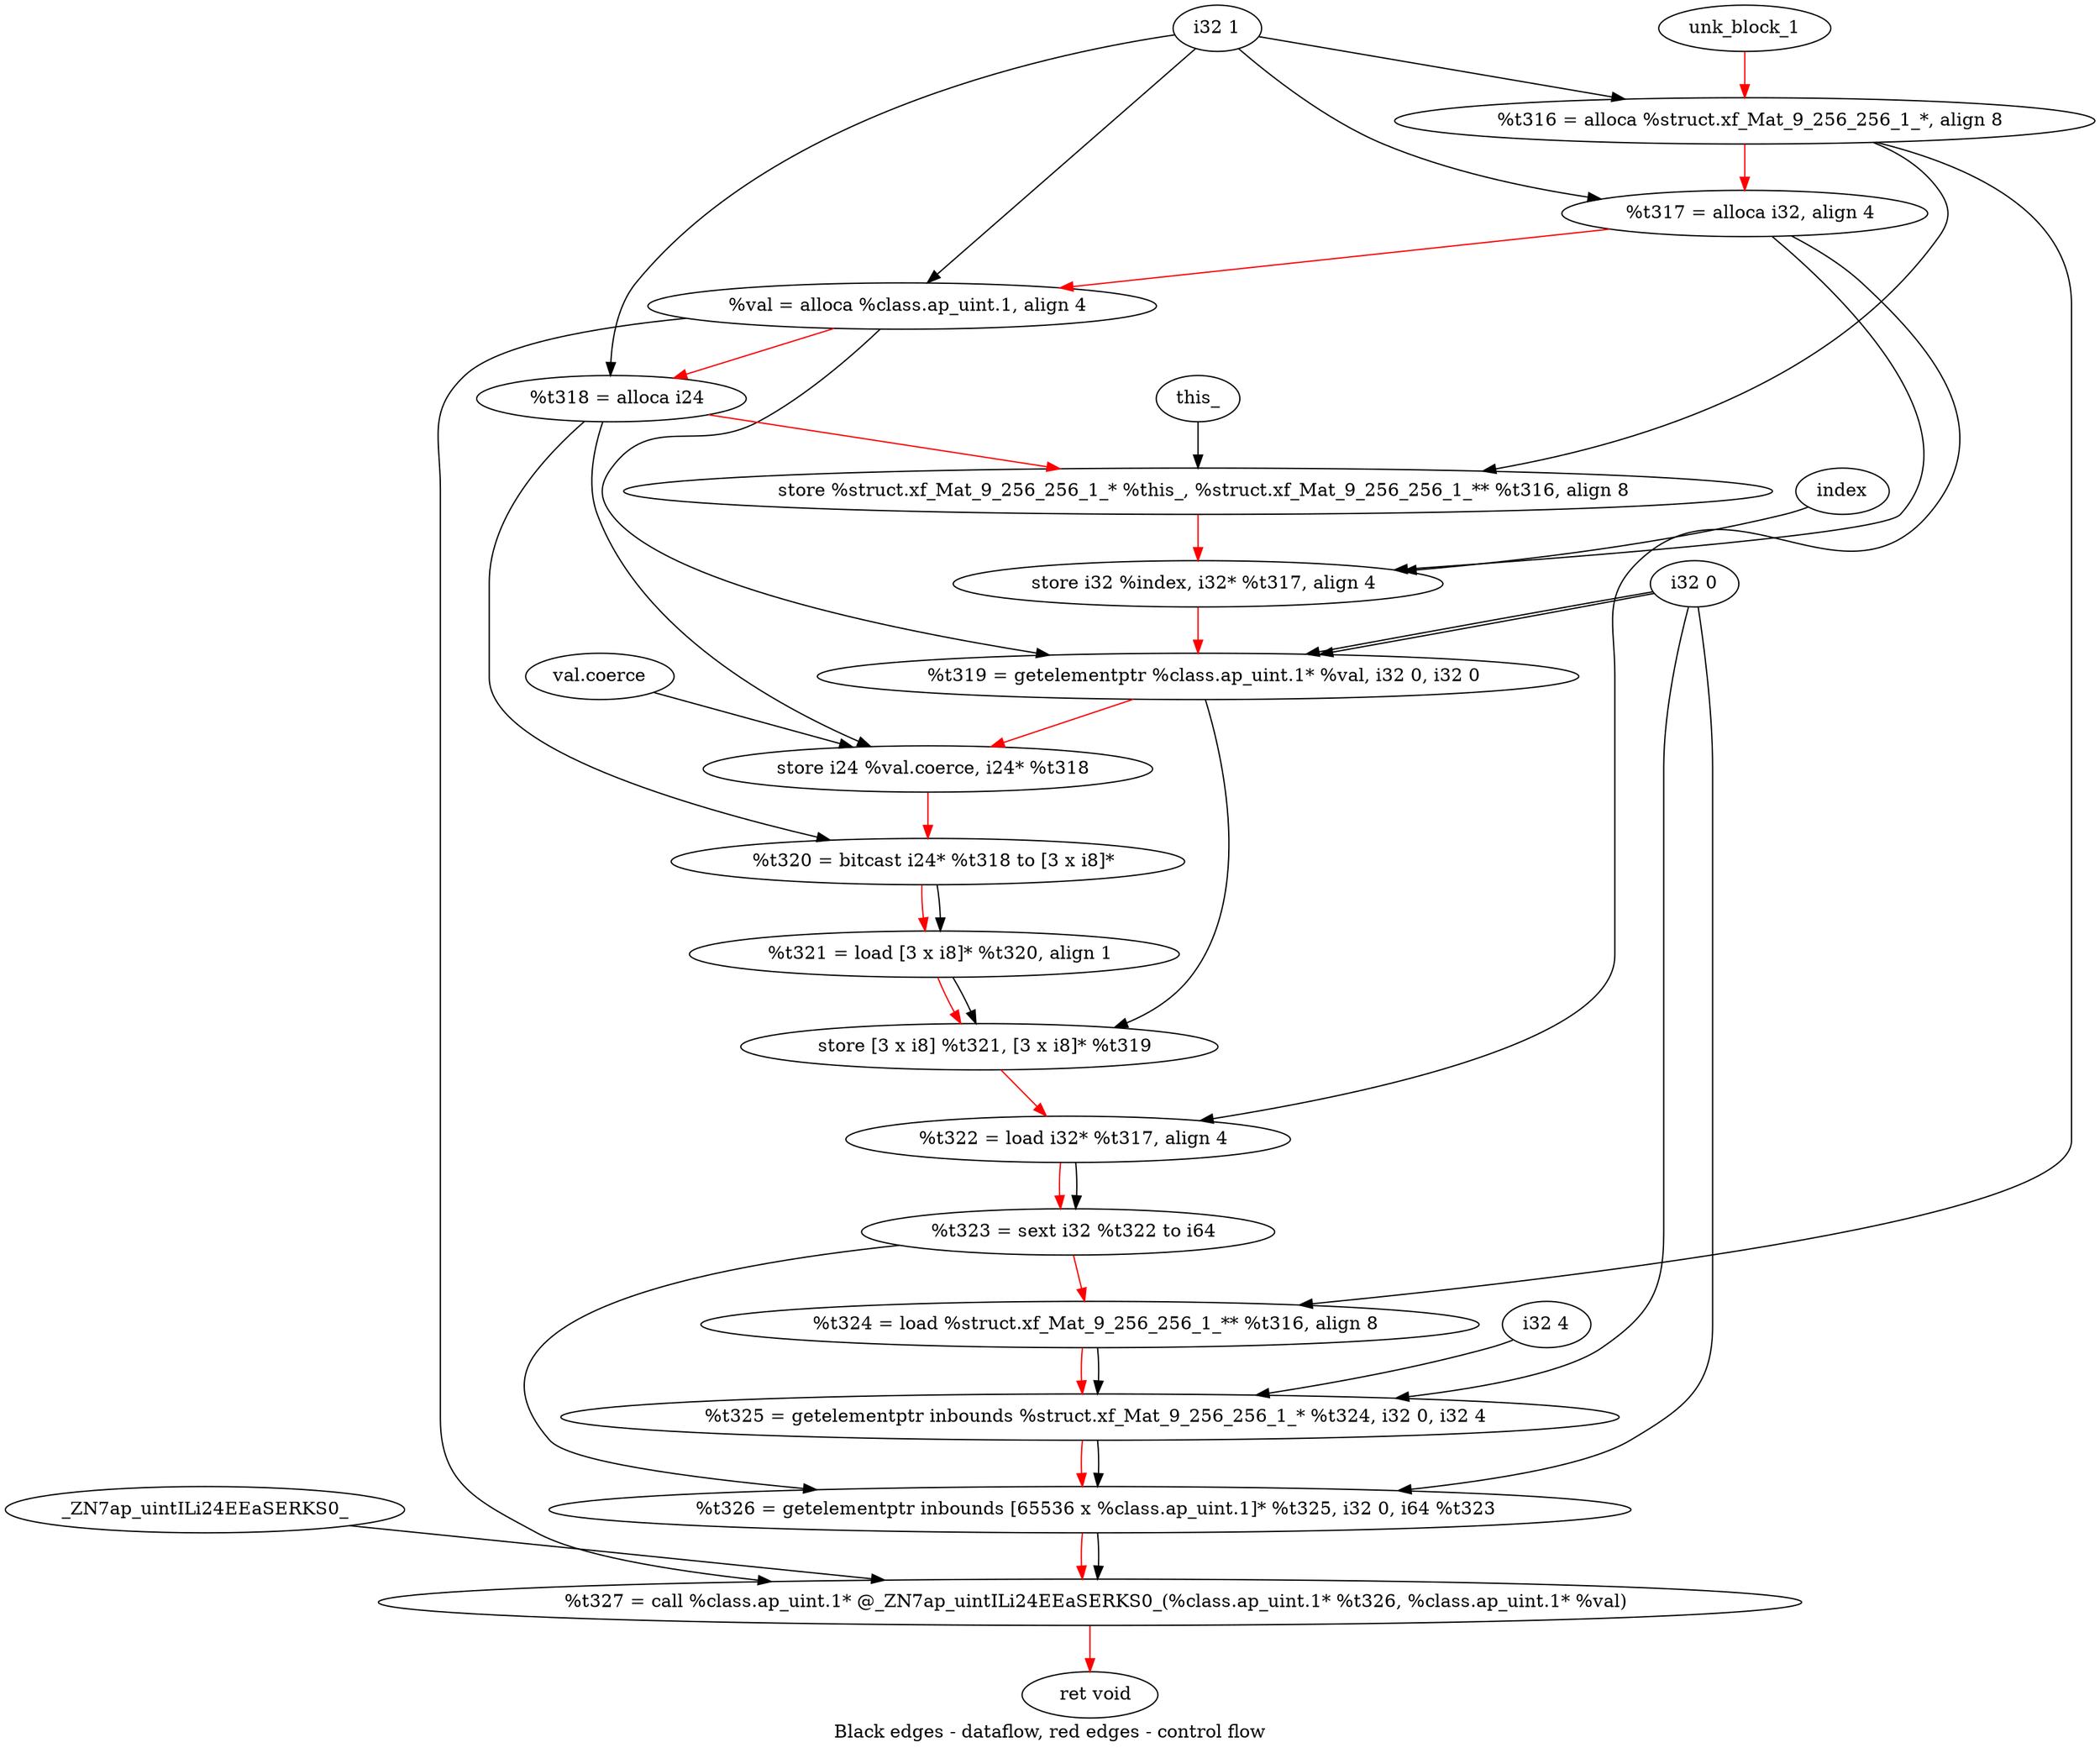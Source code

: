 digraph G {
compound=true
label="Black edges - dataflow, red edges - control flow"
"t316" [label="  %t316 = alloca %struct.xf_Mat_9_256_256_1_*, align 8"]
"t317" [label="  %t317 = alloca i32, align 4"]
"val" [label="  %val = alloca %class.ap_uint.1, align 4"]
"t318" [label="  %t318 = alloca i24"]
"_1" [label="  store %struct.xf_Mat_9_256_256_1_* %this_, %struct.xf_Mat_9_256_256_1_** %t316, align 8"]
"_2" [label="  store i32 %index, i32* %t317, align 4"]
"t319" [label="  %t319 = getelementptr %class.ap_uint.1* %val, i32 0, i32 0"]
"_3" [label="  store i24 %val.coerce, i24* %t318"]
"t320" [label="  %t320 = bitcast i24* %t318 to [3 x i8]*"]
"t321" [label="  %t321 = load [3 x i8]* %t320, align 1"]
"_4" [label="  store [3 x i8] %t321, [3 x i8]* %t319"]
"t322" [label="  %t322 = load i32* %t317, align 4"]
"t323" [label="  %t323 = sext i32 %t322 to i64"]
"t324" [label="  %t324 = load %struct.xf_Mat_9_256_256_1_** %t316, align 8"]
"t325" [label="  %t325 = getelementptr inbounds %struct.xf_Mat_9_256_256_1_* %t324, i32 0, i32 4"]
"t326" [label="  %t326 = getelementptr inbounds [65536 x %class.ap_uint.1]* %t325, i32 0, i64 %t323"]
"t327" [label="  %t327 = call %class.ap_uint.1* @_ZN7ap_uintILi24EEaSERKS0_(%class.ap_uint.1* %t326, %class.ap_uint.1* %val)"]
"_5" [label="  ret void"]
"unk_block_1" -> "t316"[color=red]
"i32 1" -> "t316"
"t316" -> "t317"[color=red weight=2]
"i32 1" -> "t317"
"t317" -> "val"[color=red weight=2]
"i32 1" -> "val"
"val" -> "t318"[color=red weight=2]
"i32 1" -> "t318"
"t318" -> "_1"[color=red weight=2]
"this_" -> "_1"
"t316" -> "_1"
"_1" -> "_2"[color=red weight=2]
"index" -> "_2"
"t317" -> "_2"
"_2" -> "t319"[color=red weight=2]
"val" -> "t319"
"i32 0" -> "t319"
"i32 0" -> "t319"
"t319" -> "_3"[color=red weight=2]
"val.coerce" -> "_3"
"t318" -> "_3"
"_3" -> "t320"[color=red weight=2]
"t318" -> "t320"
"t320" -> "t321"[color=red weight=2]
"t320" -> "t321"
"t321" -> "_4"[color=red weight=2]
"t321" -> "_4"
"t319" -> "_4"
"_4" -> "t322"[color=red weight=2]
"t317" -> "t322"
"t322" -> "t323"[color=red weight=2]
"t322" -> "t323"
"t323" -> "t324"[color=red weight=2]
"t316" -> "t324"
"t324" -> "t325"[color=red weight=2]
"t324" -> "t325"
"i32 0" -> "t325"
"i32 4" -> "t325"
"t325" -> "t326"[color=red weight=2]
"t325" -> "t326"
"i32 0" -> "t326"
"t323" -> "t326"
"t326" -> "t327"[color=red weight=2]
"t326" -> "t327"
"val" -> "t327"
"_ZN7ap_uintILi24EEaSERKS0_" -> "t327"
"t327" -> "_5"[color=red weight=2]

}
